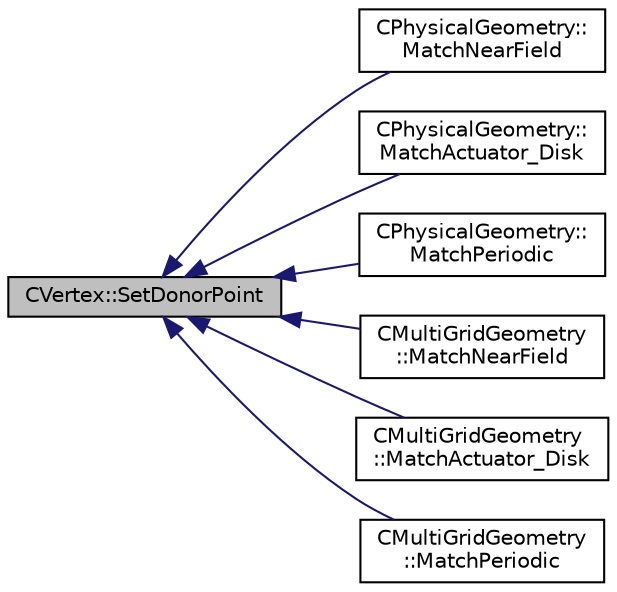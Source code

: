 digraph "CVertex::SetDonorPoint"
{
  edge [fontname="Helvetica",fontsize="10",labelfontname="Helvetica",labelfontsize="10"];
  node [fontname="Helvetica",fontsize="10",shape=record];
  rankdir="LR";
  Node943 [label="CVertex::SetDonorPoint",height=0.2,width=0.4,color="black", fillcolor="grey75", style="filled", fontcolor="black"];
  Node943 -> Node944 [dir="back",color="midnightblue",fontsize="10",style="solid",fontname="Helvetica"];
  Node944 [label="CPhysicalGeometry::\lMatchNearField",height=0.2,width=0.4,color="black", fillcolor="white", style="filled",URL="$class_c_physical_geometry.html#a9e11431391adc00689a8601c1a6ec4c2",tooltip="Mach the near field boundary condition. "];
  Node943 -> Node945 [dir="back",color="midnightblue",fontsize="10",style="solid",fontname="Helvetica"];
  Node945 [label="CPhysicalGeometry::\lMatchActuator_Disk",height=0.2,width=0.4,color="black", fillcolor="white", style="filled",URL="$class_c_physical_geometry.html#ac89d094c4269089c98f8be088b77121a",tooltip="Mach the near field boundary condition. "];
  Node943 -> Node946 [dir="back",color="midnightblue",fontsize="10",style="solid",fontname="Helvetica"];
  Node946 [label="CPhysicalGeometry::\lMatchPeriodic",height=0.2,width=0.4,color="black", fillcolor="white", style="filled",URL="$class_c_physical_geometry.html#a1a784a17c9416b6e7c8a329816bf3339",tooltip="Mach the periodic boundary conditions. "];
  Node943 -> Node947 [dir="back",color="midnightblue",fontsize="10",style="solid",fontname="Helvetica"];
  Node947 [label="CMultiGridGeometry\l::MatchNearField",height=0.2,width=0.4,color="black", fillcolor="white", style="filled",URL="$class_c_multi_grid_geometry.html#ad822d9c8f0fca89358282076d27c5ab1",tooltip="Mach the near field boundary condition. "];
  Node943 -> Node948 [dir="back",color="midnightblue",fontsize="10",style="solid",fontname="Helvetica"];
  Node948 [label="CMultiGridGeometry\l::MatchActuator_Disk",height=0.2,width=0.4,color="black", fillcolor="white", style="filled",URL="$class_c_multi_grid_geometry.html#ab2208ec3fed3ff10db0437d3905f2f35",tooltip="Mach the near field boundary condition. "];
  Node943 -> Node949 [dir="back",color="midnightblue",fontsize="10",style="solid",fontname="Helvetica"];
  Node949 [label="CMultiGridGeometry\l::MatchPeriodic",height=0.2,width=0.4,color="black", fillcolor="white", style="filled",URL="$class_c_multi_grid_geometry.html#ac64c4de3ef888d3794d24f056cfd155a",tooltip="Mach the periodic boundary conditions. "];
}
